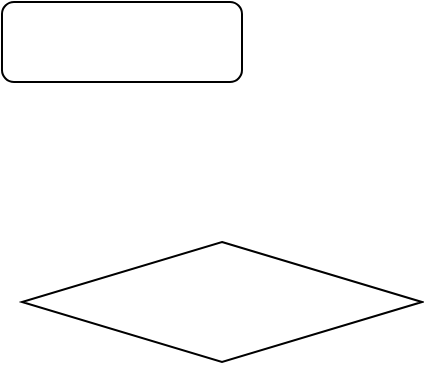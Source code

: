 <mxfile>
    <diagram id="CmElIPTw8Y5vio4yKgzX" name="Page-1">
        <mxGraphModel dx="758" dy="702" grid="1" gridSize="10" guides="1" tooltips="1" connect="1" arrows="1" fold="1" page="1" pageScale="1" pageWidth="827" pageHeight="1169" math="0" shadow="0">
            <root>
                <mxCell id="0"/>
                <mxCell id="1" parent="0"/>
                <mxCell id="2" value="" style="rounded=1;whiteSpace=wrap;html=1;" vertex="1" parent="1">
                    <mxGeometry x="110" y="40" width="120" height="40" as="geometry"/>
                </mxCell>
                <mxCell id="3" value="" style="rhombus;whiteSpace=wrap;html=1;" vertex="1" parent="1">
                    <mxGeometry x="120" y="160" width="200" height="60" as="geometry"/>
                </mxCell>
            </root>
        </mxGraphModel>
    </diagram>
</mxfile>